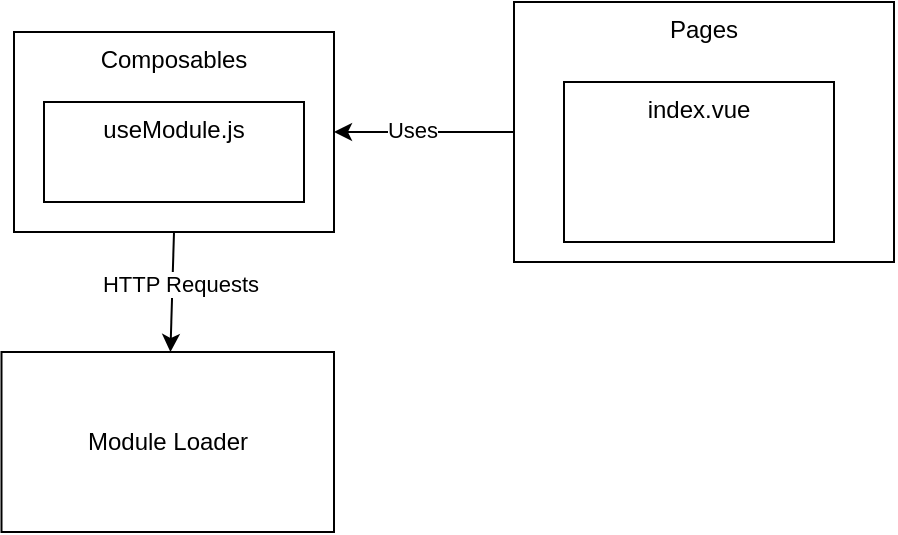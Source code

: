<mxfile>
    <diagram id="Jx6ZANt-YJVvonkBHBtL" name="Page-1">
        <mxGraphModel dx="1206" dy="510" grid="1" gridSize="10" guides="1" tooltips="1" connect="1" arrows="1" fold="1" page="1" pageScale="1" pageWidth="850" pageHeight="1100" math="0" shadow="0">
            <root>
                <mxCell id="0"/>
                <mxCell id="1" parent="0"/>
                <mxCell id="12" style="edgeStyle=none;html=1;exitX=0.5;exitY=1;exitDx=0;exitDy=0;" parent="1" source="2" target="9" edge="1">
                    <mxGeometry relative="1" as="geometry"/>
                </mxCell>
                <mxCell id="13" value="HTTP Requests" style="edgeLabel;html=1;align=center;verticalAlign=middle;resizable=0;points=[];" parent="12" vertex="1" connectable="0">
                    <mxGeometry x="-0.309" y="3" relative="1" as="geometry">
                        <mxPoint y="5" as="offset"/>
                    </mxGeometry>
                </mxCell>
                <mxCell id="2" value="Composables&lt;br&gt;" style="whiteSpace=wrap;html=1;verticalAlign=top;" parent="1" vertex="1">
                    <mxGeometry x="100" y="80" width="160" height="100" as="geometry"/>
                </mxCell>
                <mxCell id="6" style="edgeStyle=none;html=1;exitX=0;exitY=0.5;exitDx=0;exitDy=0;" parent="1" source="3" target="2" edge="1">
                    <mxGeometry relative="1" as="geometry"/>
                </mxCell>
                <mxCell id="14" value="Uses" style="edgeLabel;html=1;align=center;verticalAlign=middle;resizable=0;points=[];" parent="6" vertex="1" connectable="0">
                    <mxGeometry x="0.146" y="-1" relative="1" as="geometry">
                        <mxPoint as="offset"/>
                    </mxGeometry>
                </mxCell>
                <mxCell id="3" value="Pages" style="whiteSpace=wrap;html=1;verticalAlign=top;" parent="1" vertex="1">
                    <mxGeometry x="350" y="65" width="190" height="130" as="geometry"/>
                </mxCell>
                <mxCell id="4" value="index.vue&lt;br&gt;" style="whiteSpace=wrap;html=1;verticalAlign=top;" parent="1" vertex="1">
                    <mxGeometry x="375" y="105" width="135" height="80" as="geometry"/>
                </mxCell>
                <mxCell id="7" value="useModule.js&lt;br&gt;" style="whiteSpace=wrap;html=1;verticalAlign=top;" parent="1" vertex="1">
                    <mxGeometry x="115" y="115" width="130" height="50" as="geometry"/>
                </mxCell>
                <mxCell id="9" value="Module Loader" style="whiteSpace=wrap;html=1;verticalAlign=middle;" parent="1" vertex="1">
                    <mxGeometry x="93.75" y="240" width="166.25" height="90" as="geometry"/>
                </mxCell>
            </root>
        </mxGraphModel>
    </diagram>
</mxfile>